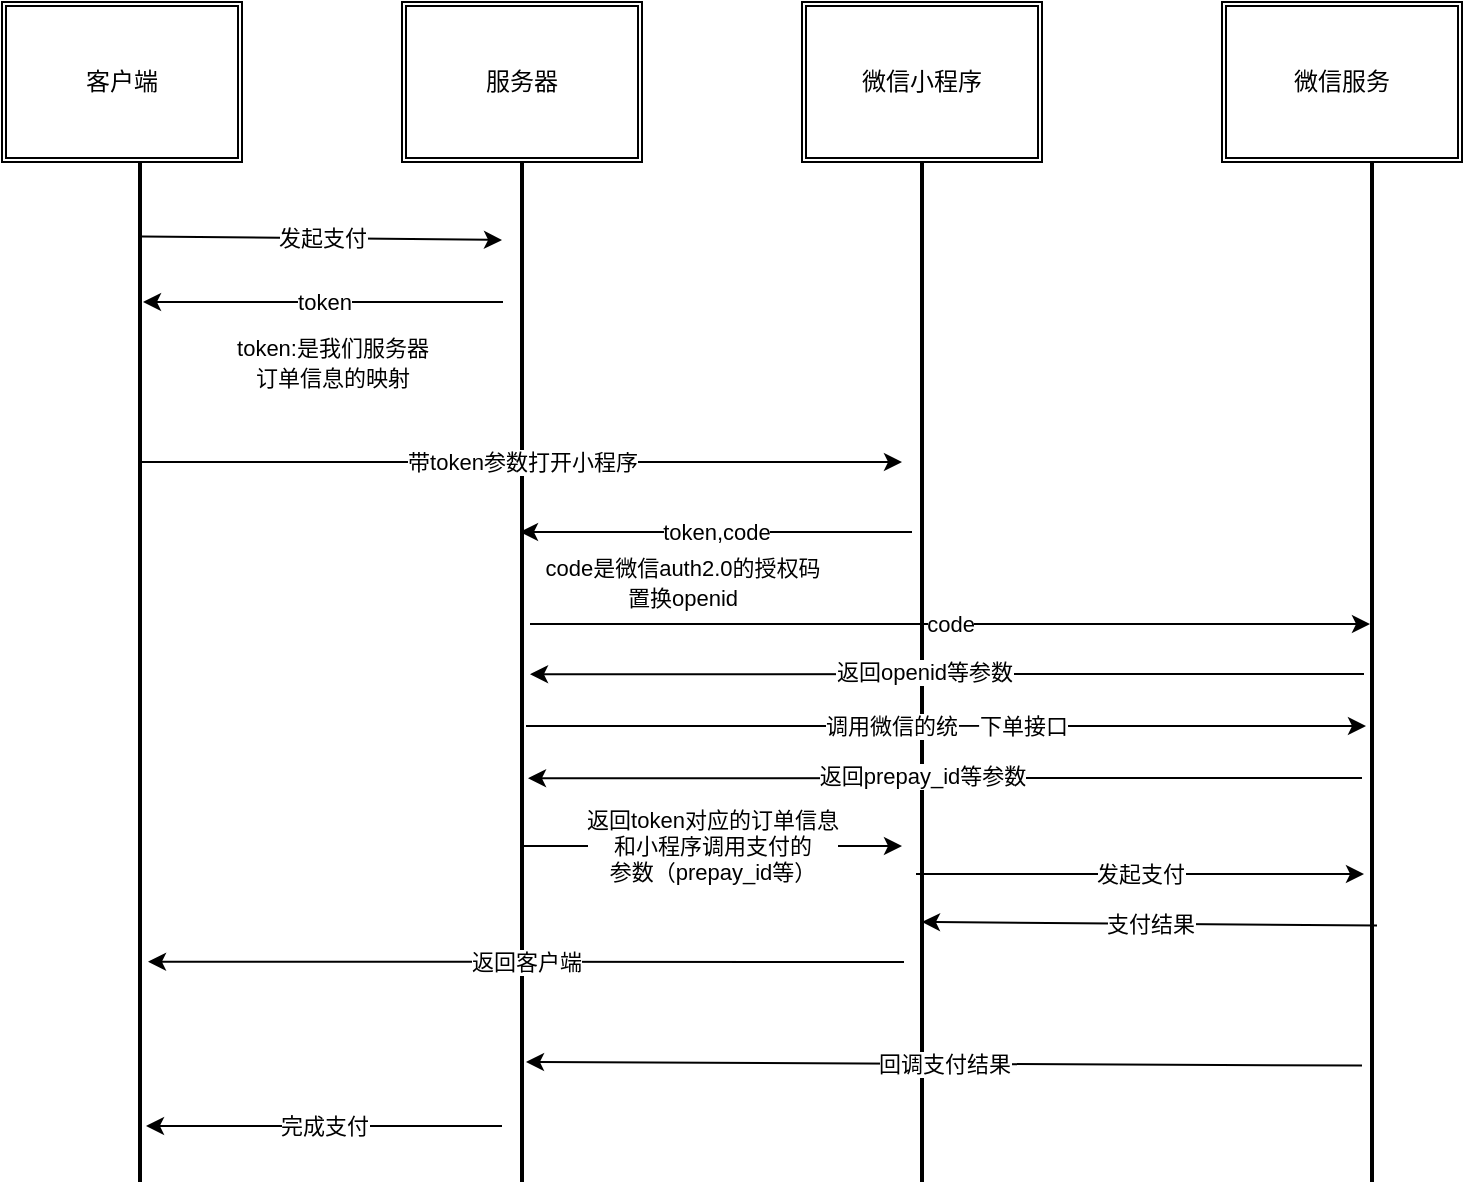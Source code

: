 <mxfile version="17.4.4" type="github">
  <diagram name="Page-1" id="9f46799a-70d6-7492-0946-bef42562c5a5">
    <mxGraphModel dx="946" dy="614" grid="1" gridSize="10" guides="1" tooltips="1" connect="1" arrows="1" fold="1" page="1" pageScale="1" pageWidth="1100" pageHeight="850" background="none" math="0" shadow="0">
      <root>
        <mxCell id="0" />
        <mxCell id="1" parent="0" />
        <mxCell id="QLrM_QietDYK_-TP_oqK-86" value="客户端" style="shape=ext;double=1;rounded=0;whiteSpace=wrap;html=1;" vertex="1" parent="1">
          <mxGeometry x="30" y="170" width="120" height="80" as="geometry" />
        </mxCell>
        <mxCell id="QLrM_QietDYK_-TP_oqK-87" value="微信小程序" style="shape=ext;double=1;rounded=0;whiteSpace=wrap;html=1;" vertex="1" parent="1">
          <mxGeometry x="430" y="170" width="120" height="80" as="geometry" />
        </mxCell>
        <mxCell id="QLrM_QietDYK_-TP_oqK-88" value="服务器" style="shape=ext;double=1;rounded=0;whiteSpace=wrap;html=1;" vertex="1" parent="1">
          <mxGeometry x="230" y="170" width="120" height="80" as="geometry" />
        </mxCell>
        <mxCell id="QLrM_QietDYK_-TP_oqK-89" value="" style="line;strokeWidth=2;direction=south;html=1;" vertex="1" parent="1">
          <mxGeometry x="94" y="250" width="10" height="510" as="geometry" />
        </mxCell>
        <mxCell id="QLrM_QietDYK_-TP_oqK-90" value="" style="line;strokeWidth=2;direction=south;html=1;" vertex="1" parent="1">
          <mxGeometry x="280.5" y="250" width="19" height="510" as="geometry" />
        </mxCell>
        <mxCell id="QLrM_QietDYK_-TP_oqK-91" value="" style="line;strokeWidth=2;direction=south;html=1;" vertex="1" parent="1">
          <mxGeometry x="485" y="250" width="10" height="510" as="geometry" />
        </mxCell>
        <mxCell id="QLrM_QietDYK_-TP_oqK-92" value="" style="endArrow=classic;html=1;rounded=0;exitX=0.073;exitY=0.4;exitDx=0;exitDy=0;exitPerimeter=0;" edge="1" parent="1" source="QLrM_QietDYK_-TP_oqK-89">
          <mxGeometry relative="1" as="geometry">
            <mxPoint x="150" y="289.5" as="sourcePoint" />
            <mxPoint x="280" y="289" as="targetPoint" />
          </mxGeometry>
        </mxCell>
        <mxCell id="QLrM_QietDYK_-TP_oqK-93" value="发起支付" style="edgeLabel;resizable=0;html=1;align=center;verticalAlign=middle;" connectable="0" vertex="1" parent="QLrM_QietDYK_-TP_oqK-92">
          <mxGeometry relative="1" as="geometry" />
        </mxCell>
        <mxCell id="QLrM_QietDYK_-TP_oqK-94" value="" style="endArrow=classic;html=1;rounded=0;entryX=0.465;entryY=0.4;entryDx=0;entryDy=0;entryPerimeter=0;" edge="1" parent="1">
          <mxGeometry relative="1" as="geometry">
            <mxPoint x="280.5" y="320.05" as="sourcePoint" />
            <mxPoint x="100.5" y="320" as="targetPoint" />
            <Array as="points">
              <mxPoint x="230.5" y="320.05" />
            </Array>
          </mxGeometry>
        </mxCell>
        <mxCell id="QLrM_QietDYK_-TP_oqK-95" value="token" style="edgeLabel;resizable=0;html=1;align=center;verticalAlign=middle;" connectable="0" vertex="1" parent="QLrM_QietDYK_-TP_oqK-94">
          <mxGeometry relative="1" as="geometry" />
        </mxCell>
        <mxCell id="QLrM_QietDYK_-TP_oqK-96" value="&lt;span style=&quot;font-size: 11px ; background-color: rgb(255 , 255 , 255)&quot;&gt;token:是我们服务器&lt;br&gt;订单信息的映射&lt;/span&gt;" style="text;html=1;align=center;verticalAlign=middle;resizable=0;points=[];autosize=1;strokeColor=none;fillColor=none;" vertex="1" parent="1">
          <mxGeometry x="140" y="330" width="110" height="40" as="geometry" />
        </mxCell>
        <mxCell id="QLrM_QietDYK_-TP_oqK-97" value="" style="endArrow=classic;html=1;rounded=0;" edge="1" parent="1">
          <mxGeometry relative="1" as="geometry">
            <mxPoint x="100" y="400" as="sourcePoint" />
            <mxPoint x="480" y="400" as="targetPoint" />
          </mxGeometry>
        </mxCell>
        <mxCell id="QLrM_QietDYK_-TP_oqK-98" value="带token参数打开小程序" style="edgeLabel;resizable=0;html=1;align=center;verticalAlign=middle;" connectable="0" vertex="1" parent="QLrM_QietDYK_-TP_oqK-97">
          <mxGeometry relative="1" as="geometry" />
        </mxCell>
        <mxCell id="QLrM_QietDYK_-TP_oqK-99" value="" style="endArrow=classic;html=1;rounded=0;entryX=0.493;entryY=0.553;entryDx=0;entryDy=0;entryPerimeter=0;" edge="1" parent="1">
          <mxGeometry relative="1" as="geometry">
            <mxPoint x="485" y="435" as="sourcePoint" />
            <mxPoint x="288.993" y="434.99" as="targetPoint" />
          </mxGeometry>
        </mxCell>
        <mxCell id="QLrM_QietDYK_-TP_oqK-100" value="token,code" style="edgeLabel;resizable=0;html=1;align=center;verticalAlign=middle;" connectable="0" vertex="1" parent="QLrM_QietDYK_-TP_oqK-99">
          <mxGeometry relative="1" as="geometry" />
        </mxCell>
        <mxCell id="QLrM_QietDYK_-TP_oqK-101" value="&lt;span style=&quot;font-size: 11px ; background-color: rgb(255 , 255 , 255)&quot;&gt;code是微信auth2.0的授权码&lt;br&gt;置换openid&lt;br&gt;&lt;/span&gt;" style="text;html=1;align=center;verticalAlign=middle;resizable=0;points=[];autosize=1;strokeColor=none;fillColor=none;" vertex="1" parent="1">
          <mxGeometry x="295" y="440" width="150" height="40" as="geometry" />
        </mxCell>
        <mxCell id="QLrM_QietDYK_-TP_oqK-102" value="微信服务" style="shape=ext;double=1;rounded=0;whiteSpace=wrap;html=1;" vertex="1" parent="1">
          <mxGeometry x="640" y="170" width="120" height="80" as="geometry" />
        </mxCell>
        <mxCell id="QLrM_QietDYK_-TP_oqK-103" value="" style="line;strokeWidth=2;direction=south;html=1;" vertex="1" parent="1">
          <mxGeometry x="710" y="250" width="10" height="510" as="geometry" />
        </mxCell>
        <mxCell id="QLrM_QietDYK_-TP_oqK-104" value="" style="endArrow=classic;html=1;rounded=0;" edge="1" parent="1">
          <mxGeometry relative="1" as="geometry">
            <mxPoint x="292" y="532" as="sourcePoint" />
            <mxPoint x="712" y="532" as="targetPoint" />
          </mxGeometry>
        </mxCell>
        <mxCell id="QLrM_QietDYK_-TP_oqK-105" value="调用微信的统一下单接口" style="edgeLabel;resizable=0;html=1;align=center;verticalAlign=middle;" connectable="0" vertex="1" parent="QLrM_QietDYK_-TP_oqK-104">
          <mxGeometry relative="1" as="geometry" />
        </mxCell>
        <mxCell id="QLrM_QietDYK_-TP_oqK-106" value="" style="endArrow=classic;html=1;rounded=0;entryX=0.677;entryY=0.342;entryDx=0;entryDy=0;entryPerimeter=0;" edge="1" parent="1">
          <mxGeometry relative="1" as="geometry">
            <mxPoint x="710" y="558" as="sourcePoint" />
            <mxPoint x="293.002" y="558.11" as="targetPoint" />
          </mxGeometry>
        </mxCell>
        <mxCell id="QLrM_QietDYK_-TP_oqK-107" value="返回prepay_id等参数" style="edgeLabel;html=1;align=center;verticalAlign=middle;resizable=0;points=[];" vertex="1" connectable="0" parent="QLrM_QietDYK_-TP_oqK-106">
          <mxGeometry x="0.05" y="-4" relative="1" as="geometry">
            <mxPoint x="-1" y="3" as="offset" />
          </mxGeometry>
        </mxCell>
        <mxCell id="QLrM_QietDYK_-TP_oqK-108" value="" style="endArrow=classic;html=1;rounded=0;" edge="1" parent="1">
          <mxGeometry relative="1" as="geometry">
            <mxPoint x="290" y="592" as="sourcePoint" />
            <mxPoint x="480" y="592" as="targetPoint" />
          </mxGeometry>
        </mxCell>
        <mxCell id="QLrM_QietDYK_-TP_oqK-109" value="返回token对应的订单信息&lt;br&gt;和小程序调用支付的&lt;br&gt;参数（prepay_id等）" style="edgeLabel;resizable=0;html=1;align=center;verticalAlign=middle;" connectable="0" vertex="1" parent="QLrM_QietDYK_-TP_oqK-108">
          <mxGeometry relative="1" as="geometry" />
        </mxCell>
        <mxCell id="QLrM_QietDYK_-TP_oqK-110" value="" style="endArrow=classic;html=1;rounded=0;" edge="1" parent="1">
          <mxGeometry relative="1" as="geometry">
            <mxPoint x="487" y="606" as="sourcePoint" />
            <mxPoint x="711" y="606" as="targetPoint" />
          </mxGeometry>
        </mxCell>
        <mxCell id="QLrM_QietDYK_-TP_oqK-111" value="发起支付" style="edgeLabel;resizable=0;html=1;align=center;verticalAlign=middle;" connectable="0" vertex="1" parent="QLrM_QietDYK_-TP_oqK-110">
          <mxGeometry relative="1" as="geometry" />
        </mxCell>
        <mxCell id="QLrM_QietDYK_-TP_oqK-112" value="" style="endArrow=classic;html=1;rounded=0;entryX=0.933;entryY=0.395;entryDx=0;entryDy=0;entryPerimeter=0;" edge="1" parent="1">
          <mxGeometry relative="1" as="geometry">
            <mxPoint x="710" y="701.81" as="sourcePoint" />
            <mxPoint x="291.995" y="700" as="targetPoint" />
          </mxGeometry>
        </mxCell>
        <mxCell id="QLrM_QietDYK_-TP_oqK-113" value="回调支付结果" style="edgeLabel;resizable=0;html=1;align=center;verticalAlign=middle;" connectable="0" vertex="1" parent="QLrM_QietDYK_-TP_oqK-112">
          <mxGeometry relative="1" as="geometry" />
        </mxCell>
        <mxCell id="QLrM_QietDYK_-TP_oqK-114" value="" style="endArrow=classic;html=1;rounded=0;" edge="1" parent="1">
          <mxGeometry relative="1" as="geometry">
            <mxPoint x="717.51" y="631.81" as="sourcePoint" />
            <mxPoint x="490" y="630" as="targetPoint" />
          </mxGeometry>
        </mxCell>
        <mxCell id="QLrM_QietDYK_-TP_oqK-115" value="支付结果" style="edgeLabel;resizable=0;html=1;align=center;verticalAlign=middle;" connectable="0" vertex="1" parent="QLrM_QietDYK_-TP_oqK-114">
          <mxGeometry relative="1" as="geometry" />
        </mxCell>
        <mxCell id="QLrM_QietDYK_-TP_oqK-116" value="" style="endArrow=classic;html=1;rounded=0;" edge="1" parent="1">
          <mxGeometry relative="1" as="geometry">
            <mxPoint x="294" y="481" as="sourcePoint" />
            <mxPoint x="714" y="481" as="targetPoint" />
          </mxGeometry>
        </mxCell>
        <mxCell id="QLrM_QietDYK_-TP_oqK-117" value="code" style="edgeLabel;resizable=0;html=1;align=center;verticalAlign=middle;" connectable="0" vertex="1" parent="QLrM_QietDYK_-TP_oqK-116">
          <mxGeometry relative="1" as="geometry" />
        </mxCell>
        <mxCell id="QLrM_QietDYK_-TP_oqK-118" value="" style="endArrow=classic;html=1;rounded=0;entryX=0.677;entryY=0.342;entryDx=0;entryDy=0;entryPerimeter=0;" edge="1" parent="1">
          <mxGeometry relative="1" as="geometry">
            <mxPoint x="711" y="506" as="sourcePoint" />
            <mxPoint x="294.002" y="506.11" as="targetPoint" />
          </mxGeometry>
        </mxCell>
        <mxCell id="QLrM_QietDYK_-TP_oqK-119" value="返回openid等参数" style="edgeLabel;html=1;align=center;verticalAlign=middle;resizable=0;points=[];" vertex="1" connectable="0" parent="QLrM_QietDYK_-TP_oqK-118">
          <mxGeometry x="0.05" y="-4" relative="1" as="geometry">
            <mxPoint x="-1" y="3" as="offset" />
          </mxGeometry>
        </mxCell>
        <mxCell id="QLrM_QietDYK_-TP_oqK-120" value="" style="endArrow=classic;html=1;rounded=0;entryX=0.784;entryY=0.2;entryDx=0;entryDy=0;entryPerimeter=0;" edge="1" parent="1">
          <mxGeometry relative="1" as="geometry">
            <mxPoint x="481" y="650" as="sourcePoint" />
            <mxPoint x="103" y="649.84" as="targetPoint" />
          </mxGeometry>
        </mxCell>
        <mxCell id="QLrM_QietDYK_-TP_oqK-121" value="返回客户端" style="edgeLabel;resizable=0;html=1;align=center;verticalAlign=middle;" connectable="0" vertex="1" parent="QLrM_QietDYK_-TP_oqK-120">
          <mxGeometry relative="1" as="geometry" />
        </mxCell>
        <mxCell id="QLrM_QietDYK_-TP_oqK-122" value="" style="endArrow=classic;html=1;rounded=0;entryX=0.945;entryY=0.2;entryDx=0;entryDy=0;entryPerimeter=0;" edge="1" parent="1" target="QLrM_QietDYK_-TP_oqK-89">
          <mxGeometry relative="1" as="geometry">
            <mxPoint x="280" y="732" as="sourcePoint" />
            <mxPoint x="290" y="730" as="targetPoint" />
            <Array as="points" />
          </mxGeometry>
        </mxCell>
        <mxCell id="QLrM_QietDYK_-TP_oqK-123" value="完成支付" style="edgeLabel;resizable=0;html=1;align=center;verticalAlign=middle;" connectable="0" vertex="1" parent="QLrM_QietDYK_-TP_oqK-122">
          <mxGeometry relative="1" as="geometry" />
        </mxCell>
      </root>
    </mxGraphModel>
  </diagram>
</mxfile>
